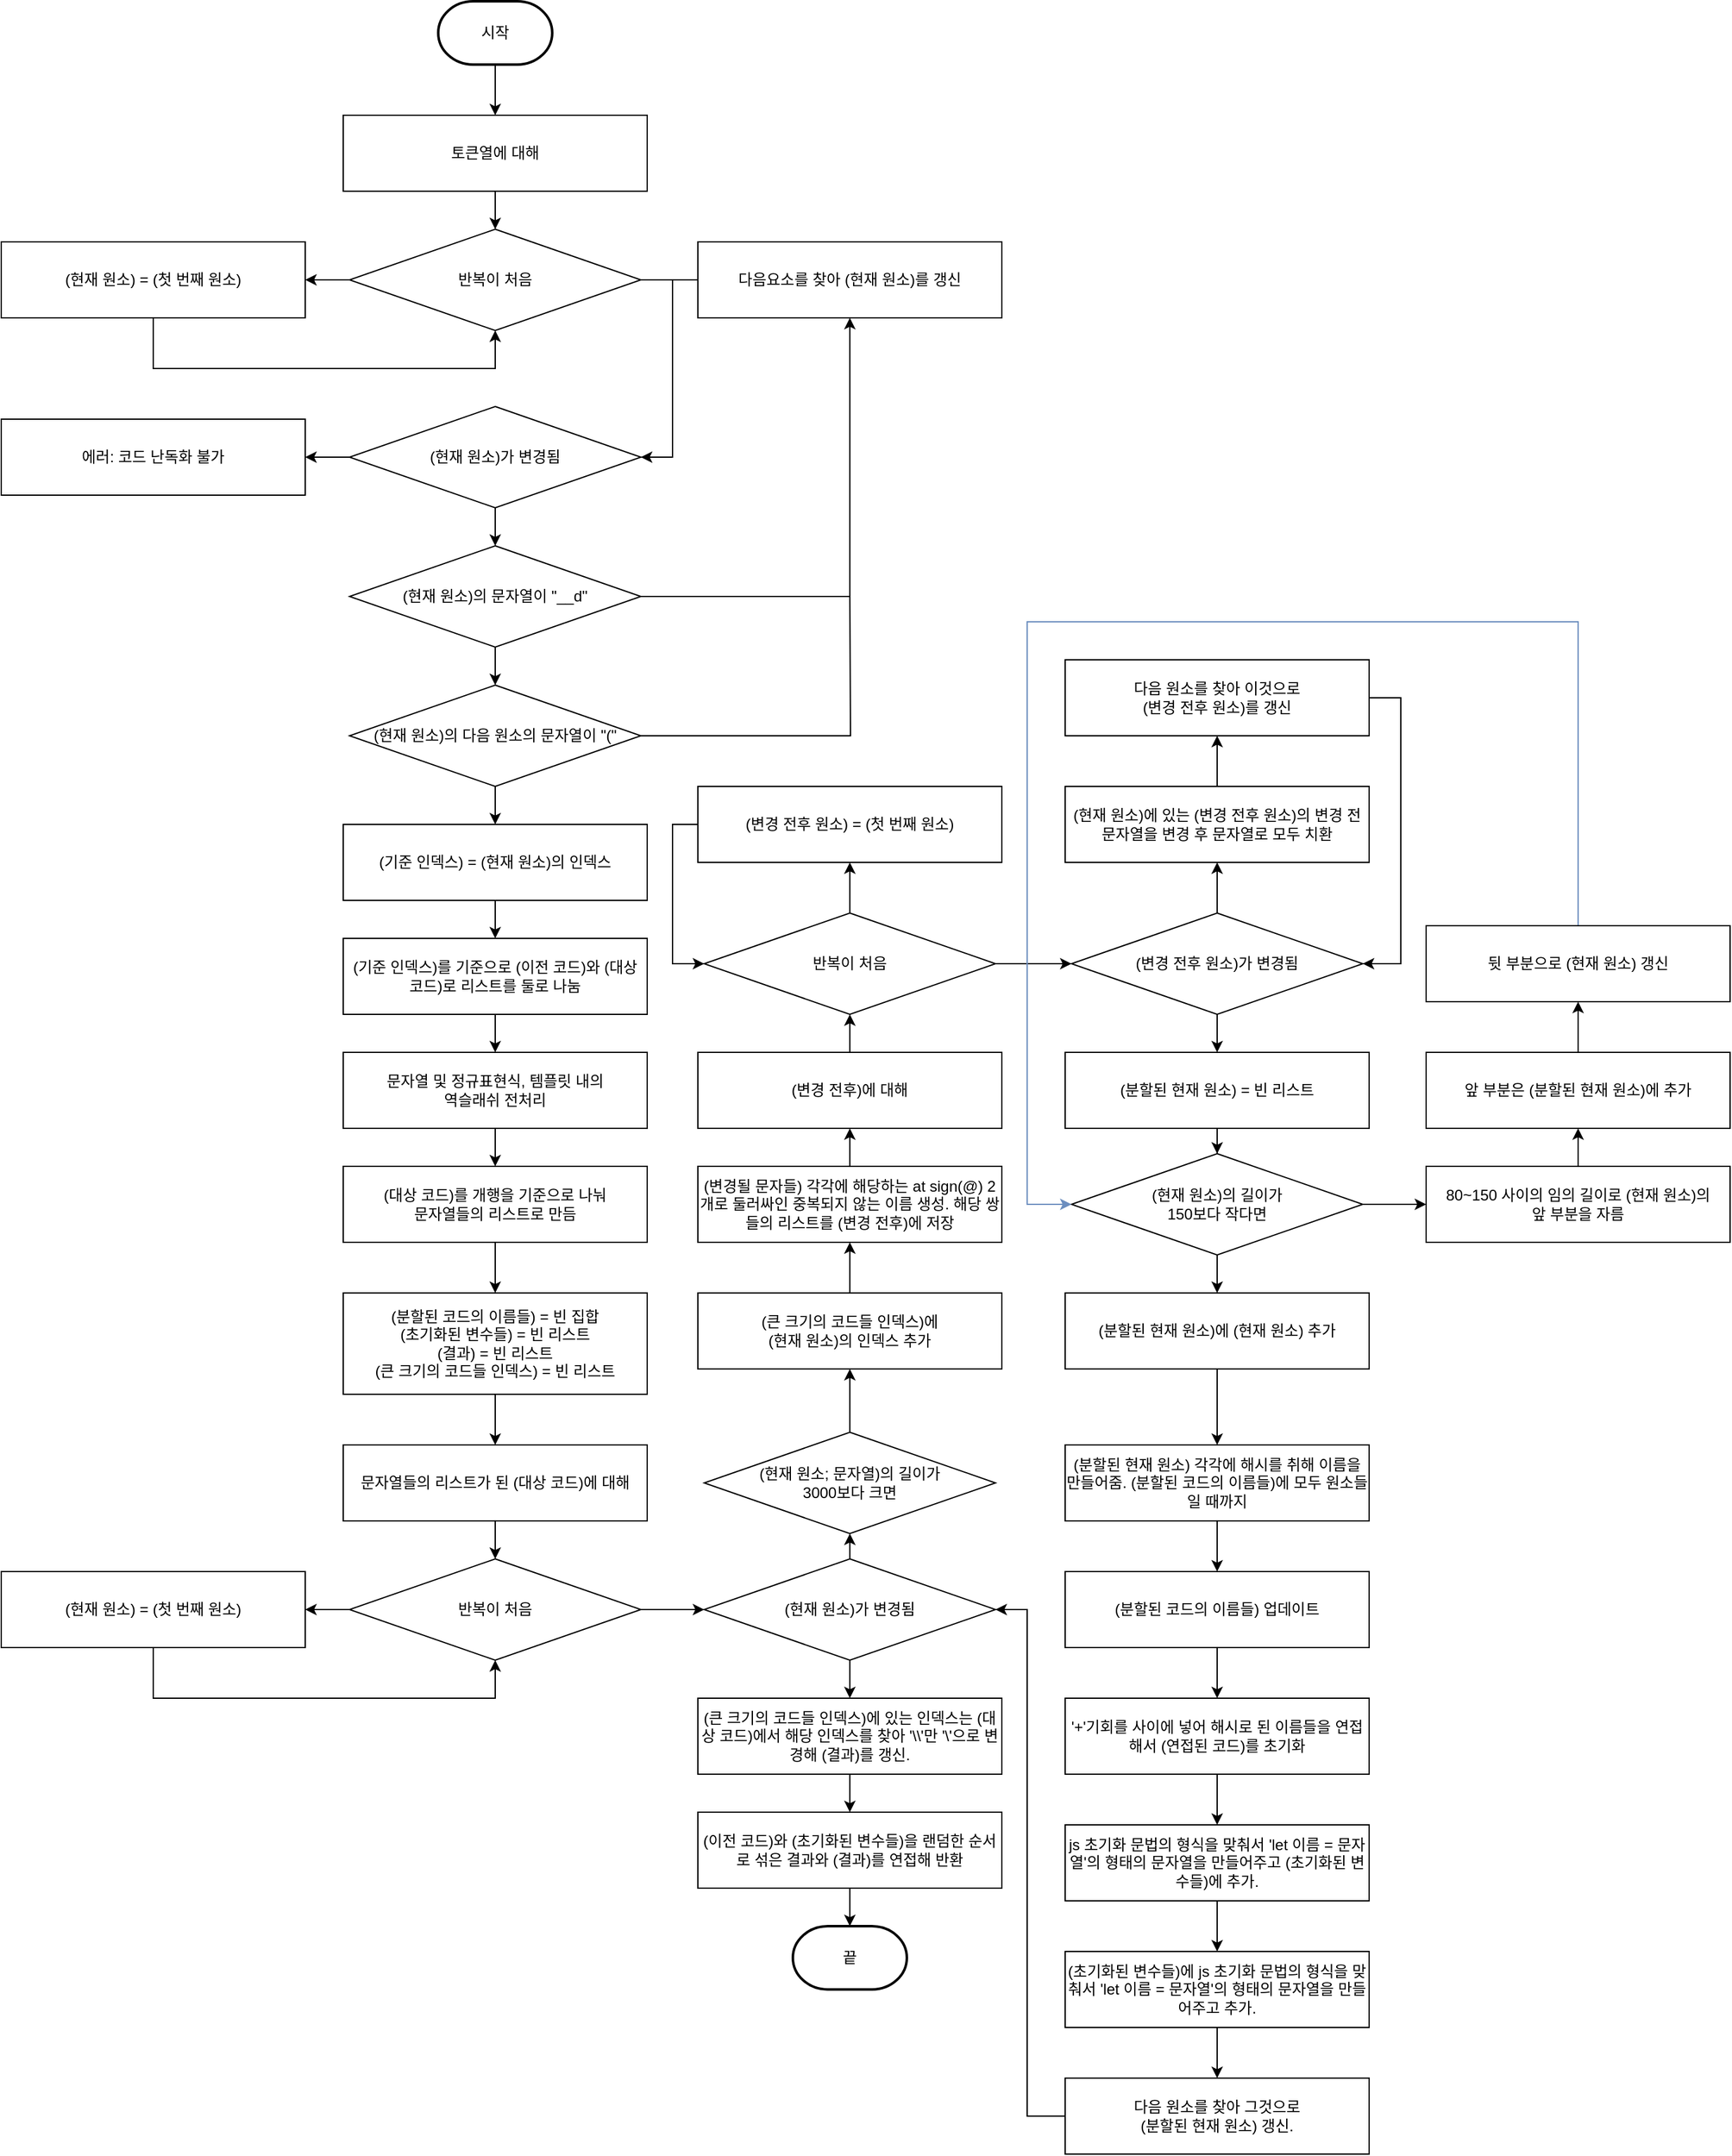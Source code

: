 <mxfile version="22.1.17" type="github">
  <diagram id="C5RBs43oDa-KdzZeNtuy" name="Page-1">
    <mxGraphModel dx="1706" dy="1139" grid="1" gridSize="10" guides="1" tooltips="1" connect="1" arrows="1" fold="1" page="1" pageScale="1" pageWidth="1654" pageHeight="2336" math="0" shadow="0">
      <root>
        <mxCell id="WIyWlLk6GJQsqaUBKTNV-0" />
        <mxCell id="WIyWlLk6GJQsqaUBKTNV-1" parent="WIyWlLk6GJQsqaUBKTNV-0" />
        <mxCell id="RM3j1rOh3Ni4RtUUmrqW-9" style="edgeStyle=orthogonalEdgeStyle;rounded=0;orthogonalLoop=1;jettySize=auto;html=1;exitX=0.5;exitY=1;exitDx=0;exitDy=0;exitPerimeter=0;" parent="WIyWlLk6GJQsqaUBKTNV-1" source="RM3j1rOh3Ni4RtUUmrqW-0" target="RM3j1rOh3Ni4RtUUmrqW-2" edge="1">
          <mxGeometry relative="1" as="geometry" />
        </mxCell>
        <mxCell id="RM3j1rOh3Ni4RtUUmrqW-0" value="시작" style="strokeWidth=2;html=1;shape=mxgraph.flowchart.terminator;whiteSpace=wrap;" parent="WIyWlLk6GJQsqaUBKTNV-1" vertex="1">
          <mxGeometry x="365" y="60" width="90" height="50" as="geometry" />
        </mxCell>
        <mxCell id="RM3j1rOh3Ni4RtUUmrqW-10" style="edgeStyle=orthogonalEdgeStyle;rounded=0;orthogonalLoop=1;jettySize=auto;html=1;exitX=0.5;exitY=1;exitDx=0;exitDy=0;" parent="WIyWlLk6GJQsqaUBKTNV-1" source="RM3j1rOh3Ni4RtUUmrqW-2" target="RM3j1rOh3Ni4RtUUmrqW-3" edge="1">
          <mxGeometry relative="1" as="geometry" />
        </mxCell>
        <mxCell id="RM3j1rOh3Ni4RtUUmrqW-2" value="토큰열에 대해" style="rounded=0;whiteSpace=wrap;html=1;" parent="WIyWlLk6GJQsqaUBKTNV-1" vertex="1">
          <mxGeometry x="290" y="150" width="240" height="60" as="geometry" />
        </mxCell>
        <mxCell id="RM3j1rOh3Ni4RtUUmrqW-14" style="edgeStyle=orthogonalEdgeStyle;rounded=0;orthogonalLoop=1;jettySize=auto;html=1;exitX=1;exitY=0.5;exitDx=0;exitDy=0;entryX=1;entryY=0.5;entryDx=0;entryDy=0;" parent="WIyWlLk6GJQsqaUBKTNV-1" source="RM3j1rOh3Ni4RtUUmrqW-3" target="RM3j1rOh3Ni4RtUUmrqW-6" edge="1">
          <mxGeometry relative="1" as="geometry">
            <Array as="points">
              <mxPoint x="550" y="280" />
              <mxPoint x="550" y="420" />
            </Array>
          </mxGeometry>
        </mxCell>
        <mxCell id="RM3j1rOh3Ni4RtUUmrqW-41" style="edgeStyle=orthogonalEdgeStyle;rounded=0;orthogonalLoop=1;jettySize=auto;html=1;exitX=0;exitY=0.5;exitDx=0;exitDy=0;entryX=1;entryY=0.5;entryDx=0;entryDy=0;" parent="WIyWlLk6GJQsqaUBKTNV-1" source="RM3j1rOh3Ni4RtUUmrqW-3" target="RM3j1rOh3Ni4RtUUmrqW-4" edge="1">
          <mxGeometry relative="1" as="geometry" />
        </mxCell>
        <mxCell id="RM3j1rOh3Ni4RtUUmrqW-3" value="반복이 처음" style="rhombus;whiteSpace=wrap;html=1;" parent="WIyWlLk6GJQsqaUBKTNV-1" vertex="1">
          <mxGeometry x="295" y="240" width="230" height="80" as="geometry" />
        </mxCell>
        <mxCell id="RM3j1rOh3Ni4RtUUmrqW-42" style="edgeStyle=orthogonalEdgeStyle;rounded=0;orthogonalLoop=1;jettySize=auto;html=1;exitX=0.5;exitY=1;exitDx=0;exitDy=0;entryX=0.5;entryY=1;entryDx=0;entryDy=0;" parent="WIyWlLk6GJQsqaUBKTNV-1" source="RM3j1rOh3Ni4RtUUmrqW-4" target="RM3j1rOh3Ni4RtUUmrqW-3" edge="1">
          <mxGeometry relative="1" as="geometry">
            <Array as="points">
              <mxPoint x="140" y="350" />
              <mxPoint x="410" y="350" />
            </Array>
          </mxGeometry>
        </mxCell>
        <mxCell id="RM3j1rOh3Ni4RtUUmrqW-4" value="(현재 원소) = (첫 번째 원소)" style="rounded=0;whiteSpace=wrap;html=1;" parent="WIyWlLk6GJQsqaUBKTNV-1" vertex="1">
          <mxGeometry x="20" y="250" width="240" height="60" as="geometry" />
        </mxCell>
        <mxCell id="RM3j1rOh3Ni4RtUUmrqW-15" style="edgeStyle=orthogonalEdgeStyle;rounded=0;orthogonalLoop=1;jettySize=auto;html=1;exitX=0.5;exitY=1;exitDx=0;exitDy=0;entryX=0.5;entryY=0;entryDx=0;entryDy=0;" parent="WIyWlLk6GJQsqaUBKTNV-1" source="RM3j1rOh3Ni4RtUUmrqW-18" target="RM3j1rOh3Ni4RtUUmrqW-7" edge="1">
          <mxGeometry relative="1" as="geometry" />
        </mxCell>
        <mxCell id="RM3j1rOh3Ni4RtUUmrqW-33" style="edgeStyle=orthogonalEdgeStyle;rounded=0;orthogonalLoop=1;jettySize=auto;html=1;exitX=0;exitY=0.5;exitDx=0;exitDy=0;entryX=1;entryY=0.5;entryDx=0;entryDy=0;" parent="WIyWlLk6GJQsqaUBKTNV-1" source="RM3j1rOh3Ni4RtUUmrqW-6" target="RM3j1rOh3Ni4RtUUmrqW-29" edge="1">
          <mxGeometry relative="1" as="geometry" />
        </mxCell>
        <mxCell id="RM3j1rOh3Ni4RtUUmrqW-6" value="(현재 원소)가 변경됨" style="rhombus;whiteSpace=wrap;html=1;" parent="WIyWlLk6GJQsqaUBKTNV-1" vertex="1">
          <mxGeometry x="295" y="380" width="230" height="80" as="geometry" />
        </mxCell>
        <mxCell id="RM3j1rOh3Ni4RtUUmrqW-16" style="edgeStyle=orthogonalEdgeStyle;rounded=0;orthogonalLoop=1;jettySize=auto;html=1;exitX=0.5;exitY=1;exitDx=0;exitDy=0;entryX=0.5;entryY=0;entryDx=0;entryDy=0;" parent="WIyWlLk6GJQsqaUBKTNV-1" source="RM3j1rOh3Ni4RtUUmrqW-7" target="RM3j1rOh3Ni4RtUUmrqW-8" edge="1">
          <mxGeometry relative="1" as="geometry" />
        </mxCell>
        <mxCell id="RM3j1rOh3Ni4RtUUmrqW-24" style="edgeStyle=orthogonalEdgeStyle;rounded=0;orthogonalLoop=1;jettySize=auto;html=1;exitX=1;exitY=0.5;exitDx=0;exitDy=0;endArrow=none;endFill=0;" parent="WIyWlLk6GJQsqaUBKTNV-1" source="RM3j1rOh3Ni4RtUUmrqW-7" edge="1">
          <mxGeometry relative="1" as="geometry">
            <mxPoint x="690" y="530" as="targetPoint" />
          </mxGeometry>
        </mxCell>
        <mxCell id="RM3j1rOh3Ni4RtUUmrqW-7" value="(현재 원소)의 다음 원소의 문자열이 &quot;(&quot;" style="rhombus;whiteSpace=wrap;html=1;" parent="WIyWlLk6GJQsqaUBKTNV-1" vertex="1">
          <mxGeometry x="295" y="600" width="230" height="80" as="geometry" />
        </mxCell>
        <mxCell id="RM3j1rOh3Ni4RtUUmrqW-32" style="edgeStyle=orthogonalEdgeStyle;rounded=0;orthogonalLoop=1;jettySize=auto;html=1;exitX=0.5;exitY=1;exitDx=0;exitDy=0;entryX=0.5;entryY=0;entryDx=0;entryDy=0;" parent="WIyWlLk6GJQsqaUBKTNV-1" source="RM3j1rOh3Ni4RtUUmrqW-8" target="RM3j1rOh3Ni4RtUUmrqW-31" edge="1">
          <mxGeometry relative="1" as="geometry" />
        </mxCell>
        <mxCell id="RM3j1rOh3Ni4RtUUmrqW-8" value="(기준 인덱스) = (현재 원소)의 인덱스" style="rounded=0;whiteSpace=wrap;html=1;" parent="WIyWlLk6GJQsqaUBKTNV-1" vertex="1">
          <mxGeometry x="290" y="710" width="240" height="60" as="geometry" />
        </mxCell>
        <mxCell id="RM3j1rOh3Ni4RtUUmrqW-19" value="" style="edgeStyle=orthogonalEdgeStyle;rounded=0;orthogonalLoop=1;jettySize=auto;html=1;exitX=0.5;exitY=1;exitDx=0;exitDy=0;entryX=0.5;entryY=0;entryDx=0;entryDy=0;" parent="WIyWlLk6GJQsqaUBKTNV-1" source="RM3j1rOh3Ni4RtUUmrqW-6" target="RM3j1rOh3Ni4RtUUmrqW-18" edge="1">
          <mxGeometry relative="1" as="geometry">
            <mxPoint x="410" y="460" as="sourcePoint" />
            <mxPoint x="410" y="550" as="targetPoint" />
          </mxGeometry>
        </mxCell>
        <mxCell id="RM3j1rOh3Ni4RtUUmrqW-23" style="edgeStyle=orthogonalEdgeStyle;rounded=0;orthogonalLoop=1;jettySize=auto;html=1;exitX=1;exitY=0.5;exitDx=0;exitDy=0;entryX=0.5;entryY=1;entryDx=0;entryDy=0;" parent="WIyWlLk6GJQsqaUBKTNV-1" source="RM3j1rOh3Ni4RtUUmrqW-18" target="RM3j1rOh3Ni4RtUUmrqW-20" edge="1">
          <mxGeometry relative="1" as="geometry" />
        </mxCell>
        <mxCell id="RM3j1rOh3Ni4RtUUmrqW-18" value="(현재 원소)의 문자열이 &quot;__d&quot;" style="rhombus;whiteSpace=wrap;html=1;" parent="WIyWlLk6GJQsqaUBKTNV-1" vertex="1">
          <mxGeometry x="295" y="490" width="230" height="80" as="geometry" />
        </mxCell>
        <mxCell id="RM3j1rOh3Ni4RtUUmrqW-43" style="edgeStyle=orthogonalEdgeStyle;rounded=0;orthogonalLoop=1;jettySize=auto;html=1;exitX=0;exitY=0.5;exitDx=0;exitDy=0;endArrow=none;endFill=0;" parent="WIyWlLk6GJQsqaUBKTNV-1" source="RM3j1rOh3Ni4RtUUmrqW-20" edge="1">
          <mxGeometry relative="1" as="geometry">
            <mxPoint x="550" y="299.571" as="targetPoint" />
          </mxGeometry>
        </mxCell>
        <mxCell id="RM3j1rOh3Ni4RtUUmrqW-20" value="다음요소를 찾아 (현재 원소)를 갱신" style="rounded=0;whiteSpace=wrap;html=1;" parent="WIyWlLk6GJQsqaUBKTNV-1" vertex="1">
          <mxGeometry x="570" y="250" width="240" height="60" as="geometry" />
        </mxCell>
        <mxCell id="RM3j1rOh3Ni4RtUUmrqW-29" value="에러: 코드 난독화 불가" style="rounded=0;whiteSpace=wrap;html=1;" parent="WIyWlLk6GJQsqaUBKTNV-1" vertex="1">
          <mxGeometry x="20" y="390" width="240" height="60" as="geometry" />
        </mxCell>
        <mxCell id="RM3j1rOh3Ni4RtUUmrqW-35" style="edgeStyle=orthogonalEdgeStyle;rounded=0;orthogonalLoop=1;jettySize=auto;html=1;exitX=0.5;exitY=1;exitDx=0;exitDy=0;entryX=0.5;entryY=0;entryDx=0;entryDy=0;" parent="WIyWlLk6GJQsqaUBKTNV-1" source="RM3j1rOh3Ni4RtUUmrqW-31" target="RM3j1rOh3Ni4RtUUmrqW-34" edge="1">
          <mxGeometry relative="1" as="geometry" />
        </mxCell>
        <mxCell id="RM3j1rOh3Ni4RtUUmrqW-31" value="(기준 인덱스)를 기준으로 (이전 코드)와 (대상 코드)로 리스트를 둘로 나눔" style="rounded=0;whiteSpace=wrap;html=1;" parent="WIyWlLk6GJQsqaUBKTNV-1" vertex="1">
          <mxGeometry x="290" y="800" width="240" height="60" as="geometry" />
        </mxCell>
        <mxCell id="RM3j1rOh3Ni4RtUUmrqW-37" style="edgeStyle=orthogonalEdgeStyle;rounded=0;orthogonalLoop=1;jettySize=auto;html=1;exitX=0.5;exitY=1;exitDx=0;exitDy=0;entryX=0.5;entryY=0;entryDx=0;entryDy=0;" parent="WIyWlLk6GJQsqaUBKTNV-1" source="RM3j1rOh3Ni4RtUUmrqW-34" target="RM3j1rOh3Ni4RtUUmrqW-36" edge="1">
          <mxGeometry relative="1" as="geometry" />
        </mxCell>
        <mxCell id="RM3j1rOh3Ni4RtUUmrqW-34" value="문자열 및 정규표현식, 템플릿 내의&lt;br&gt;역슬래쉬 전처리" style="rounded=0;whiteSpace=wrap;html=1;" parent="WIyWlLk6GJQsqaUBKTNV-1" vertex="1">
          <mxGeometry x="290" y="890" width="240" height="60" as="geometry" />
        </mxCell>
        <mxCell id="RM3j1rOh3Ni4RtUUmrqW-39" style="edgeStyle=orthogonalEdgeStyle;rounded=0;orthogonalLoop=1;jettySize=auto;html=1;exitX=0.5;exitY=1;exitDx=0;exitDy=0;entryX=0.5;entryY=0;entryDx=0;entryDy=0;" parent="WIyWlLk6GJQsqaUBKTNV-1" source="RM3j1rOh3Ni4RtUUmrqW-50" target="RM3j1rOh3Ni4RtUUmrqW-38" edge="1">
          <mxGeometry relative="1" as="geometry" />
        </mxCell>
        <mxCell id="RM3j1rOh3Ni4RtUUmrqW-36" value="(대상 코드)를 개행을 기준으로 나눠&lt;br&gt;문자열들의 리스트로 만듬" style="rounded=0;whiteSpace=wrap;html=1;" parent="WIyWlLk6GJQsqaUBKTNV-1" vertex="1">
          <mxGeometry x="290" y="980" width="240" height="60" as="geometry" />
        </mxCell>
        <mxCell id="RM3j1rOh3Ni4RtUUmrqW-45" style="edgeStyle=orthogonalEdgeStyle;rounded=0;orthogonalLoop=1;jettySize=auto;html=1;exitX=0.5;exitY=1;exitDx=0;exitDy=0;entryX=0.5;entryY=0;entryDx=0;entryDy=0;" parent="WIyWlLk6GJQsqaUBKTNV-1" source="RM3j1rOh3Ni4RtUUmrqW-38" target="RM3j1rOh3Ni4RtUUmrqW-40" edge="1">
          <mxGeometry relative="1" as="geometry" />
        </mxCell>
        <mxCell id="RM3j1rOh3Ni4RtUUmrqW-38" value="문자열들의 리스트가 된 (대상 코드)에 대해" style="rounded=0;whiteSpace=wrap;html=1;" parent="WIyWlLk6GJQsqaUBKTNV-1" vertex="1">
          <mxGeometry x="290" y="1200" width="240" height="60" as="geometry" />
        </mxCell>
        <mxCell id="RM3j1rOh3Ni4RtUUmrqW-46" style="edgeStyle=orthogonalEdgeStyle;rounded=0;orthogonalLoop=1;jettySize=auto;html=1;exitX=0;exitY=0.5;exitDx=0;exitDy=0;entryX=1;entryY=0.5;entryDx=0;entryDy=0;" parent="WIyWlLk6GJQsqaUBKTNV-1" source="RM3j1rOh3Ni4RtUUmrqW-40" target="RM3j1rOh3Ni4RtUUmrqW-44" edge="1">
          <mxGeometry relative="1" as="geometry" />
        </mxCell>
        <mxCell id="RM3j1rOh3Ni4RtUUmrqW-49" style="edgeStyle=orthogonalEdgeStyle;rounded=0;orthogonalLoop=1;jettySize=auto;html=1;exitX=1;exitY=0.5;exitDx=0;exitDy=0;entryX=0;entryY=0.5;entryDx=0;entryDy=0;" parent="WIyWlLk6GJQsqaUBKTNV-1" source="RM3j1rOh3Ni4RtUUmrqW-40" target="RM3j1rOh3Ni4RtUUmrqW-48" edge="1">
          <mxGeometry relative="1" as="geometry" />
        </mxCell>
        <mxCell id="RM3j1rOh3Ni4RtUUmrqW-40" value="반복이 처음" style="rhombus;whiteSpace=wrap;html=1;" parent="WIyWlLk6GJQsqaUBKTNV-1" vertex="1">
          <mxGeometry x="295" y="1290" width="230" height="80" as="geometry" />
        </mxCell>
        <mxCell id="RM3j1rOh3Ni4RtUUmrqW-47" style="edgeStyle=orthogonalEdgeStyle;rounded=0;orthogonalLoop=1;jettySize=auto;html=1;exitX=0.5;exitY=1;exitDx=0;exitDy=0;entryX=0.5;entryY=1;entryDx=0;entryDy=0;" parent="WIyWlLk6GJQsqaUBKTNV-1" source="RM3j1rOh3Ni4RtUUmrqW-44" target="RM3j1rOh3Ni4RtUUmrqW-40" edge="1">
          <mxGeometry relative="1" as="geometry">
            <Array as="points">
              <mxPoint x="140" y="1400" />
              <mxPoint x="410" y="1400" />
            </Array>
          </mxGeometry>
        </mxCell>
        <mxCell id="RM3j1rOh3Ni4RtUUmrqW-44" value="(현재 원소) = (첫 번째 원소)" style="rounded=0;whiteSpace=wrap;html=1;" parent="WIyWlLk6GJQsqaUBKTNV-1" vertex="1">
          <mxGeometry x="20" y="1300" width="240" height="60" as="geometry" />
        </mxCell>
        <mxCell id="RM3j1rOh3Ni4RtUUmrqW-53" style="edgeStyle=orthogonalEdgeStyle;rounded=0;orthogonalLoop=1;jettySize=auto;html=1;exitX=0.5;exitY=0;exitDx=0;exitDy=0;entryX=0.5;entryY=1;entryDx=0;entryDy=0;" parent="WIyWlLk6GJQsqaUBKTNV-1" source="RM3j1rOh3Ni4RtUUmrqW-48" target="RM3j1rOh3Ni4RtUUmrqW-52" edge="1">
          <mxGeometry relative="1" as="geometry" />
        </mxCell>
        <mxCell id="osSwnhtr8a8Y6CDSdVTc-15" style="edgeStyle=orthogonalEdgeStyle;rounded=0;orthogonalLoop=1;jettySize=auto;html=1;exitX=0.5;exitY=1;exitDx=0;exitDy=0;" edge="1" parent="WIyWlLk6GJQsqaUBKTNV-1" source="RM3j1rOh3Ni4RtUUmrqW-48" target="osSwnhtr8a8Y6CDSdVTc-14">
          <mxGeometry relative="1" as="geometry" />
        </mxCell>
        <mxCell id="RM3j1rOh3Ni4RtUUmrqW-48" value="(현재 원소)가 변경됨" style="rhombus;whiteSpace=wrap;html=1;" parent="WIyWlLk6GJQsqaUBKTNV-1" vertex="1">
          <mxGeometry x="575" y="1290" width="230" height="80" as="geometry" />
        </mxCell>
        <mxCell id="RM3j1rOh3Ni4RtUUmrqW-51" value="" style="edgeStyle=orthogonalEdgeStyle;rounded=0;orthogonalLoop=1;jettySize=auto;html=1;exitX=0.5;exitY=1;exitDx=0;exitDy=0;entryX=0.5;entryY=0;entryDx=0;entryDy=0;" parent="WIyWlLk6GJQsqaUBKTNV-1" source="RM3j1rOh3Ni4RtUUmrqW-36" target="RM3j1rOh3Ni4RtUUmrqW-50" edge="1">
          <mxGeometry relative="1" as="geometry">
            <mxPoint x="410" y="1040" as="sourcePoint" />
            <mxPoint x="408" y="1210" as="targetPoint" />
          </mxGeometry>
        </mxCell>
        <mxCell id="RM3j1rOh3Ni4RtUUmrqW-50" value="(분할된 코드의 이름들) = 빈 집합&lt;br&gt;(초기화된 변수들) = 빈 리스트&lt;br&gt;(결과) = 빈 리스트&lt;br&gt;(큰 크기의 코드들 인덱스) = 빈 리스트" style="rounded=0;whiteSpace=wrap;html=1;" parent="WIyWlLk6GJQsqaUBKTNV-1" vertex="1">
          <mxGeometry x="290" y="1080" width="240" height="80" as="geometry" />
        </mxCell>
        <mxCell id="RM3j1rOh3Ni4RtUUmrqW-55" style="edgeStyle=orthogonalEdgeStyle;rounded=0;orthogonalLoop=1;jettySize=auto;html=1;exitX=0.5;exitY=0;exitDx=0;exitDy=0;entryX=0.5;entryY=1;entryDx=0;entryDy=0;" parent="WIyWlLk6GJQsqaUBKTNV-1" source="RM3j1rOh3Ni4RtUUmrqW-52" target="RM3j1rOh3Ni4RtUUmrqW-54" edge="1">
          <mxGeometry relative="1" as="geometry" />
        </mxCell>
        <mxCell id="RM3j1rOh3Ni4RtUUmrqW-52" value="(현재 원소; 문자열)의 길이가&lt;br&gt;3000보다 크면" style="rhombus;whiteSpace=wrap;html=1;" parent="WIyWlLk6GJQsqaUBKTNV-1" vertex="1">
          <mxGeometry x="575" y="1190" width="230" height="80" as="geometry" />
        </mxCell>
        <mxCell id="RM3j1rOh3Ni4RtUUmrqW-57" style="edgeStyle=orthogonalEdgeStyle;rounded=0;orthogonalLoop=1;jettySize=auto;html=1;exitX=0.5;exitY=0;exitDx=0;exitDy=0;entryX=0.5;entryY=1;entryDx=0;entryDy=0;" parent="WIyWlLk6GJQsqaUBKTNV-1" source="RM3j1rOh3Ni4RtUUmrqW-54" target="RM3j1rOh3Ni4RtUUmrqW-56" edge="1">
          <mxGeometry relative="1" as="geometry" />
        </mxCell>
        <mxCell id="RM3j1rOh3Ni4RtUUmrqW-54" value="(큰 크기의 코드들 인덱스)에 &lt;br&gt;(현재 원소)의 인덱스 추가" style="rounded=0;whiteSpace=wrap;html=1;" parent="WIyWlLk6GJQsqaUBKTNV-1" vertex="1">
          <mxGeometry x="570" y="1080" width="240" height="60" as="geometry" />
        </mxCell>
        <mxCell id="RM3j1rOh3Ni4RtUUmrqW-59" style="edgeStyle=orthogonalEdgeStyle;rounded=0;orthogonalLoop=1;jettySize=auto;html=1;exitX=0.5;exitY=0;exitDx=0;exitDy=0;entryX=0.5;entryY=1;entryDx=0;entryDy=0;" parent="WIyWlLk6GJQsqaUBKTNV-1" source="RM3j1rOh3Ni4RtUUmrqW-56" target="RM3j1rOh3Ni4RtUUmrqW-58" edge="1">
          <mxGeometry relative="1" as="geometry" />
        </mxCell>
        <mxCell id="RM3j1rOh3Ni4RtUUmrqW-56" value="(변경될 문자들) 각각에 해당하는 at sign(@) 2개로 둘러싸인 중복되지 않는 이름 생성. 해당 쌍들의 리스트를 (변경 전후)에 저장" style="rounded=0;whiteSpace=wrap;html=1;" parent="WIyWlLk6GJQsqaUBKTNV-1" vertex="1">
          <mxGeometry x="570" y="980" width="240" height="60" as="geometry" />
        </mxCell>
        <mxCell id="RM3j1rOh3Ni4RtUUmrqW-61" style="edgeStyle=orthogonalEdgeStyle;rounded=0;orthogonalLoop=1;jettySize=auto;html=1;exitX=0.5;exitY=0;exitDx=0;exitDy=0;entryX=0.5;entryY=1;entryDx=0;entryDy=0;" parent="WIyWlLk6GJQsqaUBKTNV-1" source="RM3j1rOh3Ni4RtUUmrqW-58" target="RM3j1rOh3Ni4RtUUmrqW-60" edge="1">
          <mxGeometry relative="1" as="geometry" />
        </mxCell>
        <mxCell id="RM3j1rOh3Ni4RtUUmrqW-58" value="(변경 전후)에 대해" style="rounded=0;whiteSpace=wrap;html=1;" parent="WIyWlLk6GJQsqaUBKTNV-1" vertex="1">
          <mxGeometry x="570" y="890" width="240" height="60" as="geometry" />
        </mxCell>
        <mxCell id="RM3j1rOh3Ni4RtUUmrqW-63" style="edgeStyle=orthogonalEdgeStyle;rounded=0;orthogonalLoop=1;jettySize=auto;html=1;exitX=0.5;exitY=0;exitDx=0;exitDy=0;entryX=0.5;entryY=1;entryDx=0;entryDy=0;" parent="WIyWlLk6GJQsqaUBKTNV-1" source="RM3j1rOh3Ni4RtUUmrqW-60" target="RM3j1rOh3Ni4RtUUmrqW-62" edge="1">
          <mxGeometry relative="1" as="geometry" />
        </mxCell>
        <mxCell id="RM3j1rOh3Ni4RtUUmrqW-66" style="edgeStyle=orthogonalEdgeStyle;rounded=0;orthogonalLoop=1;jettySize=auto;html=1;exitX=1;exitY=0.5;exitDx=0;exitDy=0;entryX=0;entryY=0.5;entryDx=0;entryDy=0;" parent="WIyWlLk6GJQsqaUBKTNV-1" source="RM3j1rOh3Ni4RtUUmrqW-60" target="RM3j1rOh3Ni4RtUUmrqW-65" edge="1">
          <mxGeometry relative="1" as="geometry" />
        </mxCell>
        <mxCell id="RM3j1rOh3Ni4RtUUmrqW-60" value="반복이 처음" style="rhombus;whiteSpace=wrap;html=1;" parent="WIyWlLk6GJQsqaUBKTNV-1" vertex="1">
          <mxGeometry x="575" y="780" width="230" height="80" as="geometry" />
        </mxCell>
        <mxCell id="RM3j1rOh3Ni4RtUUmrqW-64" style="edgeStyle=orthogonalEdgeStyle;rounded=0;orthogonalLoop=1;jettySize=auto;html=1;exitX=0;exitY=0.5;exitDx=0;exitDy=0;entryX=0;entryY=0.5;entryDx=0;entryDy=0;" parent="WIyWlLk6GJQsqaUBKTNV-1" source="RM3j1rOh3Ni4RtUUmrqW-62" target="RM3j1rOh3Ni4RtUUmrqW-60" edge="1">
          <mxGeometry relative="1" as="geometry" />
        </mxCell>
        <mxCell id="RM3j1rOh3Ni4RtUUmrqW-62" value="(변경 전후 원소) = (첫 번째 원소)" style="rounded=0;whiteSpace=wrap;html=1;" parent="WIyWlLk6GJQsqaUBKTNV-1" vertex="1">
          <mxGeometry x="570" y="680" width="240" height="60" as="geometry" />
        </mxCell>
        <mxCell id="RM3j1rOh3Ni4RtUUmrqW-68" style="edgeStyle=orthogonalEdgeStyle;rounded=0;orthogonalLoop=1;jettySize=auto;html=1;exitX=0.5;exitY=0;exitDx=0;exitDy=0;entryX=0.5;entryY=1;entryDx=0;entryDy=0;" parent="WIyWlLk6GJQsqaUBKTNV-1" source="RM3j1rOh3Ni4RtUUmrqW-65" target="RM3j1rOh3Ni4RtUUmrqW-67" edge="1">
          <mxGeometry relative="1" as="geometry" />
        </mxCell>
        <mxCell id="RM3j1rOh3Ni4RtUUmrqW-76" style="edgeStyle=orthogonalEdgeStyle;rounded=0;orthogonalLoop=1;jettySize=auto;html=1;exitX=0.5;exitY=1;exitDx=0;exitDy=0;entryX=0.5;entryY=0;entryDx=0;entryDy=0;" parent="WIyWlLk6GJQsqaUBKTNV-1" source="RM3j1rOh3Ni4RtUUmrqW-65" target="RM3j1rOh3Ni4RtUUmrqW-74" edge="1">
          <mxGeometry relative="1" as="geometry" />
        </mxCell>
        <mxCell id="RM3j1rOh3Ni4RtUUmrqW-65" value="(변경 전후 원소)가 변경됨" style="rhombus;whiteSpace=wrap;html=1;" parent="WIyWlLk6GJQsqaUBKTNV-1" vertex="1">
          <mxGeometry x="865" y="780" width="230" height="80" as="geometry" />
        </mxCell>
        <mxCell id="RM3j1rOh3Ni4RtUUmrqW-70" style="edgeStyle=orthogonalEdgeStyle;rounded=0;orthogonalLoop=1;jettySize=auto;html=1;exitX=0.5;exitY=0;exitDx=0;exitDy=0;" parent="WIyWlLk6GJQsqaUBKTNV-1" source="RM3j1rOh3Ni4RtUUmrqW-67" target="RM3j1rOh3Ni4RtUUmrqW-69" edge="1">
          <mxGeometry relative="1" as="geometry" />
        </mxCell>
        <mxCell id="RM3j1rOh3Ni4RtUUmrqW-67" value="(현재 원소)에 있는 (변경 전후 원소)의 변경 전 문자열을 변경 후 문자열로 모두 치환" style="rounded=0;whiteSpace=wrap;html=1;" parent="WIyWlLk6GJQsqaUBKTNV-1" vertex="1">
          <mxGeometry x="860" y="680" width="240" height="60" as="geometry" />
        </mxCell>
        <mxCell id="RM3j1rOh3Ni4RtUUmrqW-71" style="edgeStyle=orthogonalEdgeStyle;rounded=0;orthogonalLoop=1;jettySize=auto;html=1;exitX=1;exitY=0.5;exitDx=0;exitDy=0;entryX=1;entryY=0.5;entryDx=0;entryDy=0;" parent="WIyWlLk6GJQsqaUBKTNV-1" source="RM3j1rOh3Ni4RtUUmrqW-69" target="RM3j1rOh3Ni4RtUUmrqW-65" edge="1">
          <mxGeometry relative="1" as="geometry">
            <Array as="points">
              <mxPoint x="1125" y="610" />
              <mxPoint x="1125" y="820" />
            </Array>
          </mxGeometry>
        </mxCell>
        <mxCell id="RM3j1rOh3Ni4RtUUmrqW-69" value="다음 원소를 찾아 이것으로&lt;br&gt;(변경 전후 원소)를 갱신" style="rounded=0;whiteSpace=wrap;html=1;" parent="WIyWlLk6GJQsqaUBKTNV-1" vertex="1">
          <mxGeometry x="860" y="580" width="240" height="60" as="geometry" />
        </mxCell>
        <mxCell id="RM3j1rOh3Ni4RtUUmrqW-78" style="edgeStyle=orthogonalEdgeStyle;rounded=0;orthogonalLoop=1;jettySize=auto;html=1;exitX=0.5;exitY=1;exitDx=0;exitDy=0;entryX=0.5;entryY=0;entryDx=0;entryDy=0;" parent="WIyWlLk6GJQsqaUBKTNV-1" source="RM3j1rOh3Ni4RtUUmrqW-73" target="RM3j1rOh3Ni4RtUUmrqW-75" edge="1">
          <mxGeometry relative="1" as="geometry" />
        </mxCell>
        <mxCell id="RM3j1rOh3Ni4RtUUmrqW-84" style="edgeStyle=orthogonalEdgeStyle;rounded=0;orthogonalLoop=1;jettySize=auto;html=1;exitX=1;exitY=0.5;exitDx=0;exitDy=0;entryX=0;entryY=0.5;entryDx=0;entryDy=0;" parent="WIyWlLk6GJQsqaUBKTNV-1" source="RM3j1rOh3Ni4RtUUmrqW-73" target="RM3j1rOh3Ni4RtUUmrqW-79" edge="1">
          <mxGeometry relative="1" as="geometry" />
        </mxCell>
        <mxCell id="RM3j1rOh3Ni4RtUUmrqW-73" value="(현재 원소)의 길이가 &lt;br&gt;150보다 작다면" style="rhombus;whiteSpace=wrap;html=1;" parent="WIyWlLk6GJQsqaUBKTNV-1" vertex="1">
          <mxGeometry x="865" y="970" width="230" height="80" as="geometry" />
        </mxCell>
        <mxCell id="RM3j1rOh3Ni4RtUUmrqW-77" style="edgeStyle=orthogonalEdgeStyle;rounded=0;orthogonalLoop=1;jettySize=auto;html=1;exitX=0.5;exitY=1;exitDx=0;exitDy=0;" parent="WIyWlLk6GJQsqaUBKTNV-1" source="RM3j1rOh3Ni4RtUUmrqW-74" target="RM3j1rOh3Ni4RtUUmrqW-73" edge="1">
          <mxGeometry relative="1" as="geometry" />
        </mxCell>
        <mxCell id="RM3j1rOh3Ni4RtUUmrqW-74" value="(분할된 현재 원소) = 빈 리스트" style="rounded=0;whiteSpace=wrap;html=1;" parent="WIyWlLk6GJQsqaUBKTNV-1" vertex="1">
          <mxGeometry x="860" y="890" width="240" height="60" as="geometry" />
        </mxCell>
        <mxCell id="osSwnhtr8a8Y6CDSdVTc-2" style="edgeStyle=orthogonalEdgeStyle;rounded=0;orthogonalLoop=1;jettySize=auto;html=1;exitX=0.5;exitY=1;exitDx=0;exitDy=0;" edge="1" parent="WIyWlLk6GJQsqaUBKTNV-1" source="RM3j1rOh3Ni4RtUUmrqW-75" target="osSwnhtr8a8Y6CDSdVTc-0">
          <mxGeometry relative="1" as="geometry" />
        </mxCell>
        <mxCell id="RM3j1rOh3Ni4RtUUmrqW-75" value="(분할된 현재 원소)에 (현재 원소) 추가" style="rounded=0;whiteSpace=wrap;html=1;" parent="WIyWlLk6GJQsqaUBKTNV-1" vertex="1">
          <mxGeometry x="860" y="1080" width="240" height="60" as="geometry" />
        </mxCell>
        <mxCell id="RM3j1rOh3Ni4RtUUmrqW-86" style="edgeStyle=orthogonalEdgeStyle;rounded=0;orthogonalLoop=1;jettySize=auto;html=1;exitX=0.5;exitY=0;exitDx=0;exitDy=0;entryX=0.5;entryY=1;entryDx=0;entryDy=0;" parent="WIyWlLk6GJQsqaUBKTNV-1" source="RM3j1rOh3Ni4RtUUmrqW-79" target="RM3j1rOh3Ni4RtUUmrqW-80" edge="1">
          <mxGeometry relative="1" as="geometry" />
        </mxCell>
        <mxCell id="RM3j1rOh3Ni4RtUUmrqW-79" value="80~150 사이의 임의 길이로 (현재 원소)의 &lt;br&gt;앞 부분을 자름" style="rounded=0;whiteSpace=wrap;html=1;" parent="WIyWlLk6GJQsqaUBKTNV-1" vertex="1">
          <mxGeometry x="1145" y="980" width="240" height="60" as="geometry" />
        </mxCell>
        <mxCell id="RM3j1rOh3Ni4RtUUmrqW-87" style="edgeStyle=orthogonalEdgeStyle;rounded=0;orthogonalLoop=1;jettySize=auto;html=1;exitX=0.5;exitY=0;exitDx=0;exitDy=0;entryX=0.5;entryY=1;entryDx=0;entryDy=0;" parent="WIyWlLk6GJQsqaUBKTNV-1" source="RM3j1rOh3Ni4RtUUmrqW-80" target="RM3j1rOh3Ni4RtUUmrqW-81" edge="1">
          <mxGeometry relative="1" as="geometry" />
        </mxCell>
        <mxCell id="RM3j1rOh3Ni4RtUUmrqW-80" value="앞 부분은 (분할된 현재 원소)에 추가" style="rounded=0;whiteSpace=wrap;html=1;" parent="WIyWlLk6GJQsqaUBKTNV-1" vertex="1">
          <mxGeometry x="1145" y="890" width="240" height="60" as="geometry" />
        </mxCell>
        <mxCell id="RM3j1rOh3Ni4RtUUmrqW-88" style="edgeStyle=orthogonalEdgeStyle;rounded=0;orthogonalLoop=1;jettySize=auto;html=1;exitX=0.5;exitY=0;exitDx=0;exitDy=0;entryX=0;entryY=0.5;entryDx=0;entryDy=0;fillColor=#dae8fc;strokeColor=#6c8ebf;" parent="WIyWlLk6GJQsqaUBKTNV-1" source="RM3j1rOh3Ni4RtUUmrqW-81" target="RM3j1rOh3Ni4RtUUmrqW-73" edge="1">
          <mxGeometry relative="1" as="geometry">
            <Array as="points">
              <mxPoint x="1265" y="550" />
              <mxPoint x="830" y="550" />
              <mxPoint x="830" y="1010" />
            </Array>
          </mxGeometry>
        </mxCell>
        <mxCell id="RM3j1rOh3Ni4RtUUmrqW-81" value="뒷 부분으로 (현재 원소) 갱신" style="rounded=0;whiteSpace=wrap;html=1;" parent="WIyWlLk6GJQsqaUBKTNV-1" vertex="1">
          <mxGeometry x="1145" y="790" width="240" height="60" as="geometry" />
        </mxCell>
        <mxCell id="osSwnhtr8a8Y6CDSdVTc-5" style="edgeStyle=orthogonalEdgeStyle;rounded=0;orthogonalLoop=1;jettySize=auto;html=1;exitX=0.5;exitY=1;exitDx=0;exitDy=0;" edge="1" parent="WIyWlLk6GJQsqaUBKTNV-1" source="osSwnhtr8a8Y6CDSdVTc-0" target="osSwnhtr8a8Y6CDSdVTc-4">
          <mxGeometry relative="1" as="geometry" />
        </mxCell>
        <mxCell id="osSwnhtr8a8Y6CDSdVTc-0" value="(분할된 현재 원소) 각각에 해시를 취해 이름을 만들어줌. (분할된 코드의 이름들)에 모두 원소들일 때까지" style="rounded=0;whiteSpace=wrap;html=1;" vertex="1" parent="WIyWlLk6GJQsqaUBKTNV-1">
          <mxGeometry x="860" y="1200" width="240" height="60" as="geometry" />
        </mxCell>
        <mxCell id="osSwnhtr8a8Y6CDSdVTc-9" style="edgeStyle=orthogonalEdgeStyle;rounded=0;orthogonalLoop=1;jettySize=auto;html=1;exitX=0.5;exitY=1;exitDx=0;exitDy=0;entryX=0.5;entryY=0;entryDx=0;entryDy=0;" edge="1" parent="WIyWlLk6GJQsqaUBKTNV-1" source="osSwnhtr8a8Y6CDSdVTc-1" target="osSwnhtr8a8Y6CDSdVTc-7">
          <mxGeometry relative="1" as="geometry" />
        </mxCell>
        <mxCell id="osSwnhtr8a8Y6CDSdVTc-1" value="&#39;+&#39;기회를 사이에 넣어 해시로 된 이름들을 연접해서 (연접된 코드)를 초기화" style="rounded=0;whiteSpace=wrap;html=1;" vertex="1" parent="WIyWlLk6GJQsqaUBKTNV-1">
          <mxGeometry x="860" y="1400" width="240" height="60" as="geometry" />
        </mxCell>
        <mxCell id="osSwnhtr8a8Y6CDSdVTc-6" style="edgeStyle=orthogonalEdgeStyle;rounded=0;orthogonalLoop=1;jettySize=auto;html=1;exitX=0.5;exitY=1;exitDx=0;exitDy=0;entryX=0.5;entryY=0;entryDx=0;entryDy=0;" edge="1" parent="WIyWlLk6GJQsqaUBKTNV-1" source="osSwnhtr8a8Y6CDSdVTc-4" target="osSwnhtr8a8Y6CDSdVTc-1">
          <mxGeometry relative="1" as="geometry" />
        </mxCell>
        <mxCell id="osSwnhtr8a8Y6CDSdVTc-4" value="(분할된 코드의 이름들) 업데이트" style="rounded=0;whiteSpace=wrap;html=1;" vertex="1" parent="WIyWlLk6GJQsqaUBKTNV-1">
          <mxGeometry x="860" y="1300" width="240" height="60" as="geometry" />
        </mxCell>
        <mxCell id="osSwnhtr8a8Y6CDSdVTc-10" style="edgeStyle=orthogonalEdgeStyle;rounded=0;orthogonalLoop=1;jettySize=auto;html=1;exitX=0.5;exitY=1;exitDx=0;exitDy=0;entryX=0.5;entryY=0;entryDx=0;entryDy=0;" edge="1" parent="WIyWlLk6GJQsqaUBKTNV-1" source="osSwnhtr8a8Y6CDSdVTc-7" target="osSwnhtr8a8Y6CDSdVTc-8">
          <mxGeometry relative="1" as="geometry" />
        </mxCell>
        <mxCell id="osSwnhtr8a8Y6CDSdVTc-7" value="js 초기화 문법의 형식을 맞춰서 &#39;let 이름 = 문자열&#39;의 형태의 문자열을 만들어주고 (초기화된 변수들)에 추가." style="rounded=0;whiteSpace=wrap;html=1;" vertex="1" parent="WIyWlLk6GJQsqaUBKTNV-1">
          <mxGeometry x="860" y="1500" width="240" height="60" as="geometry" />
        </mxCell>
        <mxCell id="osSwnhtr8a8Y6CDSdVTc-12" style="edgeStyle=orthogonalEdgeStyle;rounded=0;orthogonalLoop=1;jettySize=auto;html=1;exitX=0.5;exitY=1;exitDx=0;exitDy=0;entryX=0.5;entryY=0;entryDx=0;entryDy=0;" edge="1" parent="WIyWlLk6GJQsqaUBKTNV-1" source="osSwnhtr8a8Y6CDSdVTc-8" target="osSwnhtr8a8Y6CDSdVTc-11">
          <mxGeometry relative="1" as="geometry" />
        </mxCell>
        <mxCell id="osSwnhtr8a8Y6CDSdVTc-8" value="(초기화된 변수들)에 js 초기화 문법의 형식을 맞춰서 &#39;let 이름 = 문자열&#39;의 형태의 문자열을 만들어주고 추가." style="rounded=0;whiteSpace=wrap;html=1;" vertex="1" parent="WIyWlLk6GJQsqaUBKTNV-1">
          <mxGeometry x="860" y="1600" width="240" height="60" as="geometry" />
        </mxCell>
        <mxCell id="osSwnhtr8a8Y6CDSdVTc-13" style="edgeStyle=orthogonalEdgeStyle;rounded=0;orthogonalLoop=1;jettySize=auto;html=1;exitX=0;exitY=0.5;exitDx=0;exitDy=0;entryX=1;entryY=0.5;entryDx=0;entryDy=0;" edge="1" parent="WIyWlLk6GJQsqaUBKTNV-1" source="osSwnhtr8a8Y6CDSdVTc-11" target="RM3j1rOh3Ni4RtUUmrqW-48">
          <mxGeometry relative="1" as="geometry">
            <mxPoint x="810" y="1390" as="targetPoint" />
            <Array as="points">
              <mxPoint x="830" y="1730" />
              <mxPoint x="830" y="1330" />
            </Array>
          </mxGeometry>
        </mxCell>
        <mxCell id="osSwnhtr8a8Y6CDSdVTc-11" value="다음 원소를 찾아 그것으로 &lt;br&gt;(분할된 현재 원소) 갱신." style="rounded=0;whiteSpace=wrap;html=1;" vertex="1" parent="WIyWlLk6GJQsqaUBKTNV-1">
          <mxGeometry x="860" y="1700" width="240" height="60" as="geometry" />
        </mxCell>
        <mxCell id="osSwnhtr8a8Y6CDSdVTc-18" style="edgeStyle=orthogonalEdgeStyle;rounded=0;orthogonalLoop=1;jettySize=auto;html=1;exitX=0.5;exitY=1;exitDx=0;exitDy=0;" edge="1" parent="WIyWlLk6GJQsqaUBKTNV-1" source="osSwnhtr8a8Y6CDSdVTc-14" target="osSwnhtr8a8Y6CDSdVTc-16">
          <mxGeometry relative="1" as="geometry" />
        </mxCell>
        <mxCell id="osSwnhtr8a8Y6CDSdVTc-14" value="(큰 크기의 코드들 인덱스)에 있는 인덱스는 (대상 코드)에서 해당 인덱스를 찾아 &#39;\\\\&#39;만 &#39;\\&#39;으로 변경해 (결과)를 갱신." style="rounded=0;whiteSpace=wrap;html=1;" vertex="1" parent="WIyWlLk6GJQsqaUBKTNV-1">
          <mxGeometry x="570" y="1400" width="240" height="60" as="geometry" />
        </mxCell>
        <mxCell id="osSwnhtr8a8Y6CDSdVTc-19" style="edgeStyle=orthogonalEdgeStyle;rounded=0;orthogonalLoop=1;jettySize=auto;html=1;exitX=0.5;exitY=1;exitDx=0;exitDy=0;" edge="1" parent="WIyWlLk6GJQsqaUBKTNV-1" source="osSwnhtr8a8Y6CDSdVTc-16" target="osSwnhtr8a8Y6CDSdVTc-17">
          <mxGeometry relative="1" as="geometry" />
        </mxCell>
        <mxCell id="osSwnhtr8a8Y6CDSdVTc-16" value="(이전 코드)와 (초기화된 변수들)을 랜덤한 순서로 섞은 결과와 (결과)를 연접해 반환" style="rounded=0;whiteSpace=wrap;html=1;" vertex="1" parent="WIyWlLk6GJQsqaUBKTNV-1">
          <mxGeometry x="570" y="1490" width="240" height="60" as="geometry" />
        </mxCell>
        <mxCell id="osSwnhtr8a8Y6CDSdVTc-17" value="끝" style="strokeWidth=2;html=1;shape=mxgraph.flowchart.terminator;whiteSpace=wrap;" vertex="1" parent="WIyWlLk6GJQsqaUBKTNV-1">
          <mxGeometry x="645" y="1580" width="90" height="50" as="geometry" />
        </mxCell>
      </root>
    </mxGraphModel>
  </diagram>
</mxfile>
